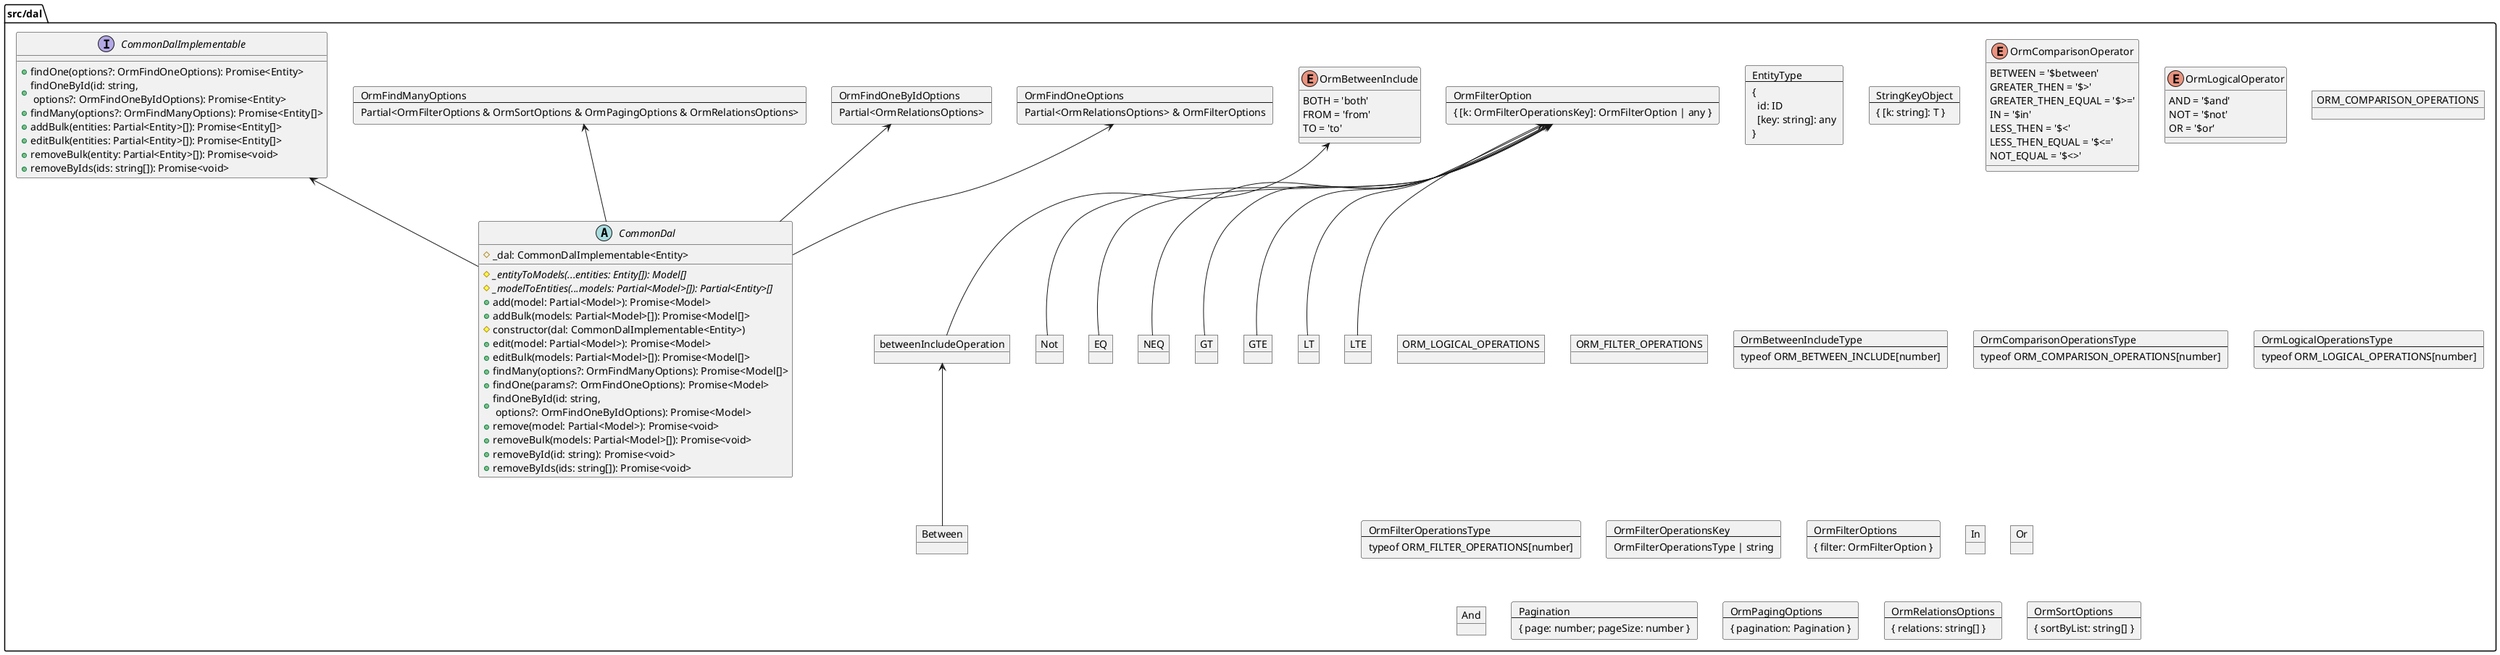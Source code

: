 @startuml
    folder "src/dal" as src_dal_fba75381 {
      card entity_type_9c71b9e6 [
        EntityType
        ---
        {
          id: ID
          [key: string]: any
        }
      ]
      card string_key_object_9c71b9e6 [
        StringKeyObject
        ---
        { [k: string]: T }
      ]
      card orm_find_one_options_9c71b9e6 [
        OrmFindOneOptions
        ---
        Partial<OrmRelationsOptions> & OrmFilterOptions
      ]
      card orm_find_one_by_id_options_9c71b9e6 [
        OrmFindOneByIdOptions
        ---
        Partial<OrmRelationsOptions>
      ]
      card orm_find_many_options_9c71b9e6 [
        OrmFindManyOptions
        ---
        Partial<OrmFilterOptions & OrmSortOptions & OrmPagingOptions & OrmRelationsOptions>
      ]
      interface "CommonDalImplementable" as common_dal_implementable_9c71b9e6 {
        + findOne(options?: OrmFindOneOptions): Promise<Entity>
        + findOneById(id: string,\n options?: OrmFindOneByIdOptions): Promise<Entity>
        + findMany(options?: OrmFindManyOptions): Promise<Entity[]>
        + addBulk(entities: Partial<Entity>[]): Promise<Entity[]>
        + editBulk(entities: Partial<Entity>[]): Promise<Entity[]>
        + removeBulk(entity: Partial<Entity>[]): Promise<void>
        + removeByIds(ids: string[]): Promise<void>
      }
      abstract "CommonDal" as common_dal_360219ee {
        # _dal: CommonDalImplementable<Entity>
        # {abstract} _entityToModels(...entities: Entity[]): Model[]
        # {abstract} _modelToEntities(...models: Partial<Model>[]): Partial<Entity>[]
        + add(model: Partial<Model>): Promise<Model>
        + addBulk(models: Partial<Model>[]): Promise<Model[]>
        # constructor(dal: CommonDalImplementable<Entity>)
        + edit(model: Partial<Model>): Promise<Model>
        + editBulk(models: Partial<Model>[]): Promise<Model[]>
        + findMany(options?: OrmFindManyOptions): Promise<Model[]>
        + findOne(params?: OrmFindOneOptions): Promise<Model>
        + findOneById(id: string,\n options?: OrmFindOneByIdOptions): Promise<Model>
        + remove(model: Partial<Model>): Promise<void>
        + removeBulk(models: Partial<Model>[]): Promise<void>
        + removeById(id: string): Promise<void>
        + removeByIds(ids: string[]): Promise<void>
      }
      enum "OrmComparisonOperator" as orm_comparison_operator_b1a66587 {
        BETWEEN = '$between'
        GREATER_THEN = '$>'
        GREATER_THEN_EQUAL = '$>='
        IN = '$in'
        LESS_THEN = '$<'
        LESS_THEN_EQUAL = '$<='
        NOT_EQUAL = '$<>'
      }
      enum "OrmLogicalOperator" as orm_logical_operator_b1a66587 {
        AND = '$and'
        NOT = '$not'
        OR = '$or'
      }
      enum "OrmBetweenInclude" as orm_between_include_b1a66587 {
        BOTH = 'both'
        FROM = 'from'
        TO = 'to'
      }
      object "ORM_COMPARISON_OPERATIONS" as orm_comparison_operations_b1a66587 {
      }
      object "ORM_LOGICAL_OPERATIONS" as orm_logical_operations_b1a66587 {
      }
      object "ORM_FILTER_OPERATIONS" as orm_filter_operations_b1a66587 {
      }
      object "ORM_BETWEEN_INCLUDE" as orm_between_include_b1a66587 {
      }
      card orm_between_include_type_b1a66587 [
        OrmBetweenIncludeType
        ---
        typeof ORM_BETWEEN_INCLUDE[number]
      ]
      card orm_comparison_operations_type_b1a66587 [
        OrmComparisonOperationsType
        ---
        typeof ORM_COMPARISON_OPERATIONS[number]
      ]
      card orm_logical_operations_type_b1a66587 [
        OrmLogicalOperationsType
        ---
        typeof ORM_LOGICAL_OPERATIONS[number]
      ]
      card orm_filter_operations_type_b1a66587 [
        OrmFilterOperationsType
        ---
        typeof ORM_FILTER_OPERATIONS[number]
      ]
      card orm_filter_operations_key_b1a66587 [
        OrmFilterOperationsKey
        ---
        OrmFilterOperationsType | string
      ]
      card orm_filter_option_b1a66587 [
        OrmFilterOption
        ---
        { [k: OrmFilterOperationsKey]: OrmFilterOption | any }
      ]
      card orm_filter_options_b1a66587 [
        OrmFilterOptions
        ---
        { filter: OrmFilterOption }
      ]
      object "Not" as not_b1a66587 {
      }
      object "betweenIncludeOperation" as between_include_operation_b1a66587 {
      }
      object "Between" as between_b1a66587 {
      }
      object "In" as in_b1a66587 {
      }
      object "Or" as or_b1a66587 {
      }
      object "And" as and_b1a66587 {
      }
      object "EQ" as eq_b1a66587 {
      }
      object "NEQ" as neq_b1a66587 {
      }
      object "GT" as gt_b1a66587 {
      }
      object "GTE" as gte_b1a66587 {
      }
      object "LT" as lt_b1a66587 {
      }
      object "LTE" as lte_b1a66587 {
      }
      card pagination_be8a25ab [
        Pagination
        ---
        { page: number; pageSize: number }
      ]
      card orm_paging_options_be8a25ab [
        OrmPagingOptions
        ---
        { pagination: Pagination }
      ]
      card orm_relations_options_2a612572 [
        OrmRelationsOptions
        ---
        { relations: string[] }
      ]
      card orm_sort_options_ff401cdd [
        OrmSortOptions
        ---
        { sortByList: string[] }
      ]
    }
  common_dal_360219ee -up-> common_dal_implementable_9c71b9e6
  common_dal_360219ee -up-> orm_find_many_options_9c71b9e6
  common_dal_360219ee -up-> orm_find_one_by_id_options_9c71b9e6
  common_dal_360219ee -up-> orm_find_one_options_9c71b9e6
  not_b1a66587 -up-> orm_filter_option_b1a66587
  between_include_operation_b1a66587 -up-> orm_between_include_b1a66587
  between_b1a66587 -up-> between_include_operation_b1a66587
  eq_b1a66587 -up-> orm_filter_option_b1a66587
  neq_b1a66587 -up-> orm_filter_option_b1a66587
  gt_b1a66587 -up-> orm_filter_option_b1a66587
  gte_b1a66587 -up-> orm_filter_option_b1a66587
  lt_b1a66587 -up-> orm_filter_option_b1a66587
  lte_b1a66587 -up-> orm_filter_option_b1a66587
@enduml
